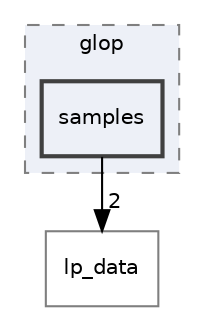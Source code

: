 digraph "samples"
{
 // LATEX_PDF_SIZE
  edge [fontname="Helvetica",fontsize="10",labelfontname="Helvetica",labelfontsize="10"];
  node [fontname="Helvetica",fontsize="10",shape=record];
  compound=true
  subgraph clusterdir_747248fa8ec2ebcb4d8ad85ced34db0b {
    graph [ bgcolor="#edf0f7", pencolor="grey50", style="filled,dashed,", label="glop", fontname="Helvetica", fontsize="10", URL="dir_747248fa8ec2ebcb4d8ad85ced34db0b.html"]
  dir_5b068e9a7a8e711f023ee58dd06859a2 [shape=box, label="samples", style="filled,bold,", fillcolor="#edf0f7", color="grey25", URL="dir_5b068e9a7a8e711f023ee58dd06859a2.html"];
  }
  dir_903a7ff076ee7f01be86992fe717fc82 [shape=box, label="lp_data", style="", fillcolor="#edf0f7", color="grey50", URL="dir_903a7ff076ee7f01be86992fe717fc82.html"];
  dir_5b068e9a7a8e711f023ee58dd06859a2->dir_903a7ff076ee7f01be86992fe717fc82 [headlabel="2", labeldistance=1.5 headhref="dir_000031_000024.html"];
}
